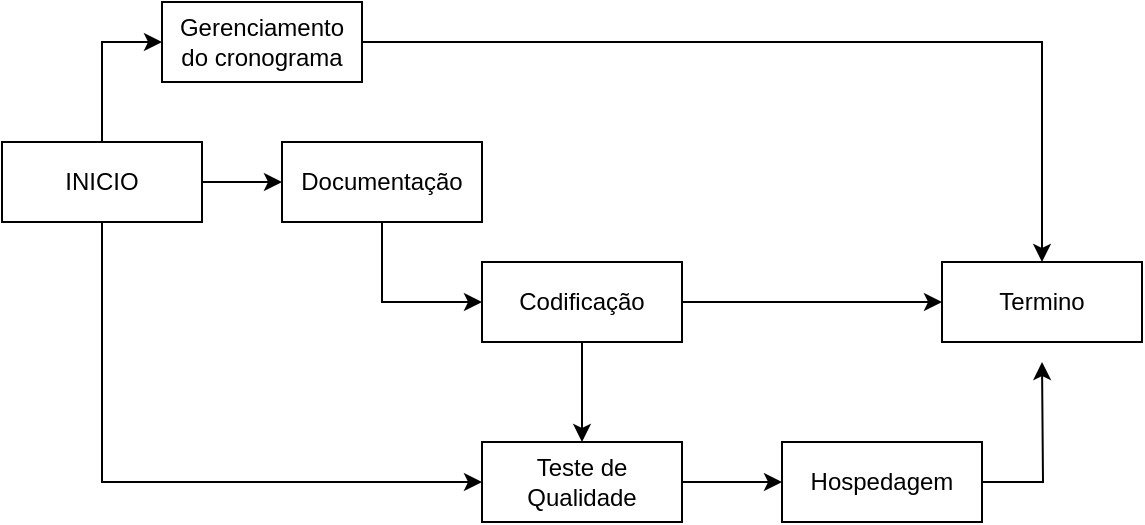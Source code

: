 <mxfile version="14.4.5" type="device" pages="2"><diagram id="0rYbWyMWJ96rx_BRSJQu" name="Page-1"><mxGraphModel dx="1117" dy="623" grid="1" gridSize="10" guides="1" tooltips="1" connect="1" arrows="1" fold="1" page="1" pageScale="1" pageWidth="827" pageHeight="1169" math="0" shadow="0"><root><mxCell id="0"/><mxCell id="1" parent="0"/><mxCell id="-Q3JNJxGvciplwR3l_Rs-3" style="edgeStyle=orthogonalEdgeStyle;rounded=0;orthogonalLoop=1;jettySize=auto;html=1;entryX=0;entryY=0.5;entryDx=0;entryDy=0;" edge="1" parent="1" source="-Q3JNJxGvciplwR3l_Rs-1" target="-Q3JNJxGvciplwR3l_Rs-2"><mxGeometry relative="1" as="geometry"/></mxCell><mxCell id="-Q3JNJxGvciplwR3l_Rs-17" style="edgeStyle=orthogonalEdgeStyle;rounded=0;orthogonalLoop=1;jettySize=auto;html=1;entryX=0;entryY=0.5;entryDx=0;entryDy=0;" edge="1" parent="1" source="-Q3JNJxGvciplwR3l_Rs-1" target="-Q3JNJxGvciplwR3l_Rs-18"><mxGeometry relative="1" as="geometry"><mxPoint x="200" y="190" as="targetPoint"/></mxGeometry></mxCell><mxCell id="-Q3JNJxGvciplwR3l_Rs-43" style="edgeStyle=orthogonalEdgeStyle;rounded=0;orthogonalLoop=1;jettySize=auto;html=1;entryX=0;entryY=0.5;entryDx=0;entryDy=0;" edge="1" parent="1" source="-Q3JNJxGvciplwR3l_Rs-1" target="-Q3JNJxGvciplwR3l_Rs-42"><mxGeometry relative="1" as="geometry"><Array as="points"><mxPoint x="90" y="370"/></Array></mxGeometry></mxCell><mxCell id="-Q3JNJxGvciplwR3l_Rs-1" value="INICIO" style="rounded=0;whiteSpace=wrap;html=1;" vertex="1" parent="1"><mxGeometry x="40" y="200" width="100" height="40" as="geometry"/></mxCell><mxCell id="-Q3JNJxGvciplwR3l_Rs-56" style="edgeStyle=orthogonalEdgeStyle;rounded=0;orthogonalLoop=1;jettySize=auto;html=1;entryX=0.5;entryY=0;entryDx=0;entryDy=0;" edge="1" parent="1" source="-Q3JNJxGvciplwR3l_Rs-2" target="-Q3JNJxGvciplwR3l_Rs-50"><mxGeometry relative="1" as="geometry"/></mxCell><mxCell id="-Q3JNJxGvciplwR3l_Rs-2" value="Gerenciamento do cronograma" style="rounded=0;whiteSpace=wrap;html=1;" vertex="1" parent="1"><mxGeometry x="120" y="130" width="100" height="40" as="geometry"/></mxCell><mxCell id="IwyEiiEl7zA40PoW1cY8-2" style="edgeStyle=orthogonalEdgeStyle;rounded=0;orthogonalLoop=1;jettySize=auto;html=1;entryX=0;entryY=0.5;entryDx=0;entryDy=0;" edge="1" parent="1" source="-Q3JNJxGvciplwR3l_Rs-18" target="-Q3JNJxGvciplwR3l_Rs-37"><mxGeometry relative="1" as="geometry"/></mxCell><mxCell id="-Q3JNJxGvciplwR3l_Rs-18" value="Documentação" style="rounded=0;whiteSpace=wrap;html=1;" vertex="1" parent="1"><mxGeometry x="180" y="200" width="100" height="40" as="geometry"/></mxCell><mxCell id="-Q3JNJxGvciplwR3l_Rs-55" style="edgeStyle=orthogonalEdgeStyle;rounded=0;orthogonalLoop=1;jettySize=auto;html=1;entryX=0;entryY=0.5;entryDx=0;entryDy=0;" edge="1" parent="1" source="-Q3JNJxGvciplwR3l_Rs-37" target="-Q3JNJxGvciplwR3l_Rs-50"><mxGeometry relative="1" as="geometry"><Array as="points"><mxPoint x="440" y="280"/></Array></mxGeometry></mxCell><mxCell id="IwyEiiEl7zA40PoW1cY8-1" style="edgeStyle=orthogonalEdgeStyle;rounded=0;orthogonalLoop=1;jettySize=auto;html=1;" edge="1" parent="1" source="-Q3JNJxGvciplwR3l_Rs-37" target="-Q3JNJxGvciplwR3l_Rs-42"><mxGeometry relative="1" as="geometry"/></mxCell><mxCell id="-Q3JNJxGvciplwR3l_Rs-37" value="Codificação" style="rounded=0;whiteSpace=wrap;html=1;" vertex="1" parent="1"><mxGeometry x="280" y="260" width="100" height="40" as="geometry"/></mxCell><mxCell id="-Q3JNJxGvciplwR3l_Rs-49" style="edgeStyle=orthogonalEdgeStyle;rounded=0;orthogonalLoop=1;jettySize=auto;html=1;entryX=0;entryY=0.5;entryDx=0;entryDy=0;" edge="1" parent="1" source="-Q3JNJxGvciplwR3l_Rs-42" target="-Q3JNJxGvciplwR3l_Rs-48"><mxGeometry relative="1" as="geometry"/></mxCell><mxCell id="-Q3JNJxGvciplwR3l_Rs-42" value="Teste de Qualidade" style="rounded=0;whiteSpace=wrap;html=1;" vertex="1" parent="1"><mxGeometry x="280" y="350" width="100" height="40" as="geometry"/></mxCell><mxCell id="IwyEiiEl7zA40PoW1cY8-4" style="edgeStyle=orthogonalEdgeStyle;rounded=0;orthogonalLoop=1;jettySize=auto;html=1;" edge="1" parent="1" source="-Q3JNJxGvciplwR3l_Rs-48"><mxGeometry relative="1" as="geometry"><mxPoint x="560" y="310.0" as="targetPoint"/></mxGeometry></mxCell><mxCell id="-Q3JNJxGvciplwR3l_Rs-48" value="Hospedagem" style="rounded=0;whiteSpace=wrap;html=1;" vertex="1" parent="1"><mxGeometry x="430" y="350" width="100" height="40" as="geometry"/></mxCell><mxCell id="-Q3JNJxGvciplwR3l_Rs-50" value="Termino" style="rounded=0;whiteSpace=wrap;html=1;" vertex="1" parent="1"><mxGeometry x="510" y="260" width="100" height="40" as="geometry"/></mxCell></root></mxGraphModel></diagram><diagram id="1AoWvpnZ5UX_gTgNOQz5" name="Page-2"><mxGraphModel dx="782" dy="469" grid="1" gridSize="10" guides="1" tooltips="1" connect="1" arrows="1" fold="1" page="1" pageScale="1" pageWidth="827" pageHeight="1169" math="0" shadow="0"><root><mxCell id="LhBrieniG5nMcOggNepZ-0"/><mxCell id="LhBrieniG5nMcOggNepZ-1" parent="LhBrieniG5nMcOggNepZ-0"/><mxCell id="HGAQZBafIRYrkaxL3XiC-0" style="edgeStyle=orthogonalEdgeStyle;rounded=0;orthogonalLoop=1;jettySize=auto;html=1;entryX=0;entryY=0.5;entryDx=0;entryDy=0;" edge="1" parent="LhBrieniG5nMcOggNepZ-1" source="HGAQZBafIRYrkaxL3XiC-4" target="HGAQZBafIRYrkaxL3XiC-6"><mxGeometry relative="1" as="geometry"/></mxCell><mxCell id="HGAQZBafIRYrkaxL3XiC-3" style="edgeStyle=orthogonalEdgeStyle;rounded=0;orthogonalLoop=1;jettySize=auto;html=1;exitX=0.75;exitY=1;exitDx=0;exitDy=0;entryX=0;entryY=0.5;entryDx=0;entryDy=0;" edge="1" parent="LhBrieniG5nMcOggNepZ-1" source="HGAQZBafIRYrkaxL3XiC-4" target="HGAQZBafIRYrkaxL3XiC-11"><mxGeometry relative="1" as="geometry"/></mxCell><mxCell id="HGAQZBafIRYrkaxL3XiC-4" value="INICIO" style="rounded=0;whiteSpace=wrap;html=1;" vertex="1" parent="LhBrieniG5nMcOggNepZ-1"><mxGeometry x="40" y="200" width="100" height="40" as="geometry"/></mxCell><mxCell id="HGAQZBafIRYrkaxL3XiC-5" style="edgeStyle=orthogonalEdgeStyle;rounded=0;orthogonalLoop=1;jettySize=auto;html=1;entryX=0.5;entryY=0;entryDx=0;entryDy=0;" edge="1" parent="LhBrieniG5nMcOggNepZ-1" source="HGAQZBafIRYrkaxL3XiC-6" target="HGAQZBafIRYrkaxL3XiC-16"><mxGeometry relative="1" as="geometry"/></mxCell><mxCell id="HGAQZBafIRYrkaxL3XiC-6" value="Gerenciamento do cronograma" style="rounded=0;whiteSpace=wrap;html=1;" vertex="1" parent="LhBrieniG5nMcOggNepZ-1"><mxGeometry x="120" y="120" width="100" height="40" as="geometry"/></mxCell><mxCell id="HGAQZBafIRYrkaxL3XiC-17" style="edgeStyle=orthogonalEdgeStyle;rounded=0;orthogonalLoop=1;jettySize=auto;html=1;" edge="1" parent="LhBrieniG5nMcOggNepZ-1" source="HGAQZBafIRYrkaxL3XiC-11"><mxGeometry relative="1" as="geometry"><mxPoint x="350" y="370" as="targetPoint"/></mxGeometry></mxCell><mxCell id="HGAQZBafIRYrkaxL3XiC-18" style="edgeStyle=orthogonalEdgeStyle;rounded=0;orthogonalLoop=1;jettySize=auto;html=1;" edge="1" parent="LhBrieniG5nMcOggNepZ-1" source="HGAQZBafIRYrkaxL3XiC-11"><mxGeometry relative="1" as="geometry"><mxPoint x="230" y="450" as="targetPoint"/></mxGeometry></mxCell><mxCell id="HGAQZBafIRYrkaxL3XiC-11" value="Codificação" style="rounded=0;whiteSpace=wrap;html=1;" vertex="1" parent="LhBrieniG5nMcOggNepZ-1"><mxGeometry x="180" y="350" width="100" height="40" as="geometry"/></mxCell><mxCell id="HGAQZBafIRYrkaxL3XiC-16" value="Apresentação" style="rounded=0;whiteSpace=wrap;html=1;" vertex="1" parent="LhBrieniG5nMcOggNepZ-1"><mxGeometry x="660" y="280" width="100" height="40" as="geometry"/></mxCell><mxCell id="HGAQZBafIRYrkaxL3XiC-20" style="edgeStyle=orthogonalEdgeStyle;rounded=0;orthogonalLoop=1;jettySize=auto;html=1;" edge="1" parent="LhBrieniG5nMcOggNepZ-1" source="HGAQZBafIRYrkaxL3XiC-19"><mxGeometry relative="1" as="geometry"><mxPoint x="330" y="470" as="targetPoint"/></mxGeometry></mxCell><mxCell id="HGAQZBafIRYrkaxL3XiC-19" value="Banco de dados" style="rounded=0;whiteSpace=wrap;html=1;" vertex="1" parent="LhBrieniG5nMcOggNepZ-1"><mxGeometry x="180" y="450" width="100" height="40" as="geometry"/></mxCell><mxCell id="HGAQZBafIRYrkaxL3XiC-22" style="edgeStyle=orthogonalEdgeStyle;rounded=0;orthogonalLoop=1;jettySize=auto;html=1;" edge="1" parent="LhBrieniG5nMcOggNepZ-1" source="HGAQZBafIRYrkaxL3XiC-21"><mxGeometry relative="1" as="geometry"><mxPoint x="380" y="540" as="targetPoint"/></mxGeometry></mxCell><mxCell id="HGAQZBafIRYrkaxL3XiC-24" style="edgeStyle=orthogonalEdgeStyle;rounded=0;orthogonalLoop=1;jettySize=auto;html=1;entryX=0;entryY=0.5;entryDx=0;entryDy=0;" edge="1" parent="LhBrieniG5nMcOggNepZ-1" source="HGAQZBafIRYrkaxL3XiC-21" target="HGAQZBafIRYrkaxL3XiC-26"><mxGeometry relative="1" as="geometry"><mxPoint x="470" y="470" as="targetPoint"/></mxGeometry></mxCell><mxCell id="HGAQZBafIRYrkaxL3XiC-21" value="Modelagem" style="rounded=0;whiteSpace=wrap;html=1;" vertex="1" parent="LhBrieniG5nMcOggNepZ-1"><mxGeometry x="330" y="450" width="100" height="40" as="geometry"/></mxCell><mxCell id="HGAQZBafIRYrkaxL3XiC-27" style="edgeStyle=orthogonalEdgeStyle;rounded=0;orthogonalLoop=1;jettySize=auto;html=1;entryX=0.5;entryY=1;entryDx=0;entryDy=0;" edge="1" parent="LhBrieniG5nMcOggNepZ-1" source="HGAQZBafIRYrkaxL3XiC-23" target="HGAQZBafIRYrkaxL3XiC-26"><mxGeometry relative="1" as="geometry"/></mxCell><mxCell id="HGAQZBafIRYrkaxL3XiC-23" value="Projeto logico" style="rounded=0;whiteSpace=wrap;html=1;" vertex="1" parent="LhBrieniG5nMcOggNepZ-1"><mxGeometry x="330" y="545" width="100" height="40" as="geometry"/></mxCell><mxCell id="HGAQZBafIRYrkaxL3XiC-26" value="Projeto Fisico" style="rounded=0;whiteSpace=wrap;html=1;" vertex="1" parent="LhBrieniG5nMcOggNepZ-1"><mxGeometry x="510" y="450" width="100" height="40" as="geometry"/></mxCell><mxCell id="HGAQZBafIRYrkaxL3XiC-31" style="edgeStyle=orthogonalEdgeStyle;rounded=0;orthogonalLoop=1;jettySize=auto;html=1;entryX=0;entryY=0.5;entryDx=0;entryDy=0;" edge="1" parent="LhBrieniG5nMcOggNepZ-1" source="HGAQZBafIRYrkaxL3XiC-28" target="HGAQZBafIRYrkaxL3XiC-29"><mxGeometry relative="1" as="geometry"/></mxCell><mxCell id="HGAQZBafIRYrkaxL3XiC-28" value="Modelagem das&lt;br&gt;classes" style="rounded=0;whiteSpace=wrap;html=1;" vertex="1" parent="LhBrieniG5nMcOggNepZ-1"><mxGeometry x="350" y="350" width="100" height="40" as="geometry"/></mxCell><mxCell id="HGAQZBafIRYrkaxL3XiC-29" value="Recursos" style="rounded=0;whiteSpace=wrap;html=1;" vertex="1" parent="LhBrieniG5nMcOggNepZ-1"><mxGeometry x="490" y="350" width="100" height="40" as="geometry"/></mxCell></root></mxGraphModel></diagram></mxfile>